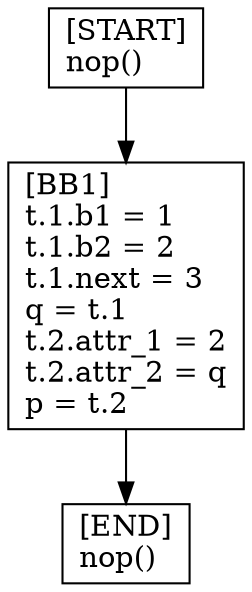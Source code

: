 digraph {
  node [shape=box]
  END [label="[END]\lnop()\l"];
  START [label="[START]\lnop()\l"];
  BB1 [label="[BB1]\lt.1.b1 = 1\lt.1.b2 = 2\lt.1.next = 3\lq = t.1\lt.2.attr_1 = 2\lt.2.attr_2 = q\lp = t.2\l"];
  START -> BB1;
  BB1 -> END;
}

